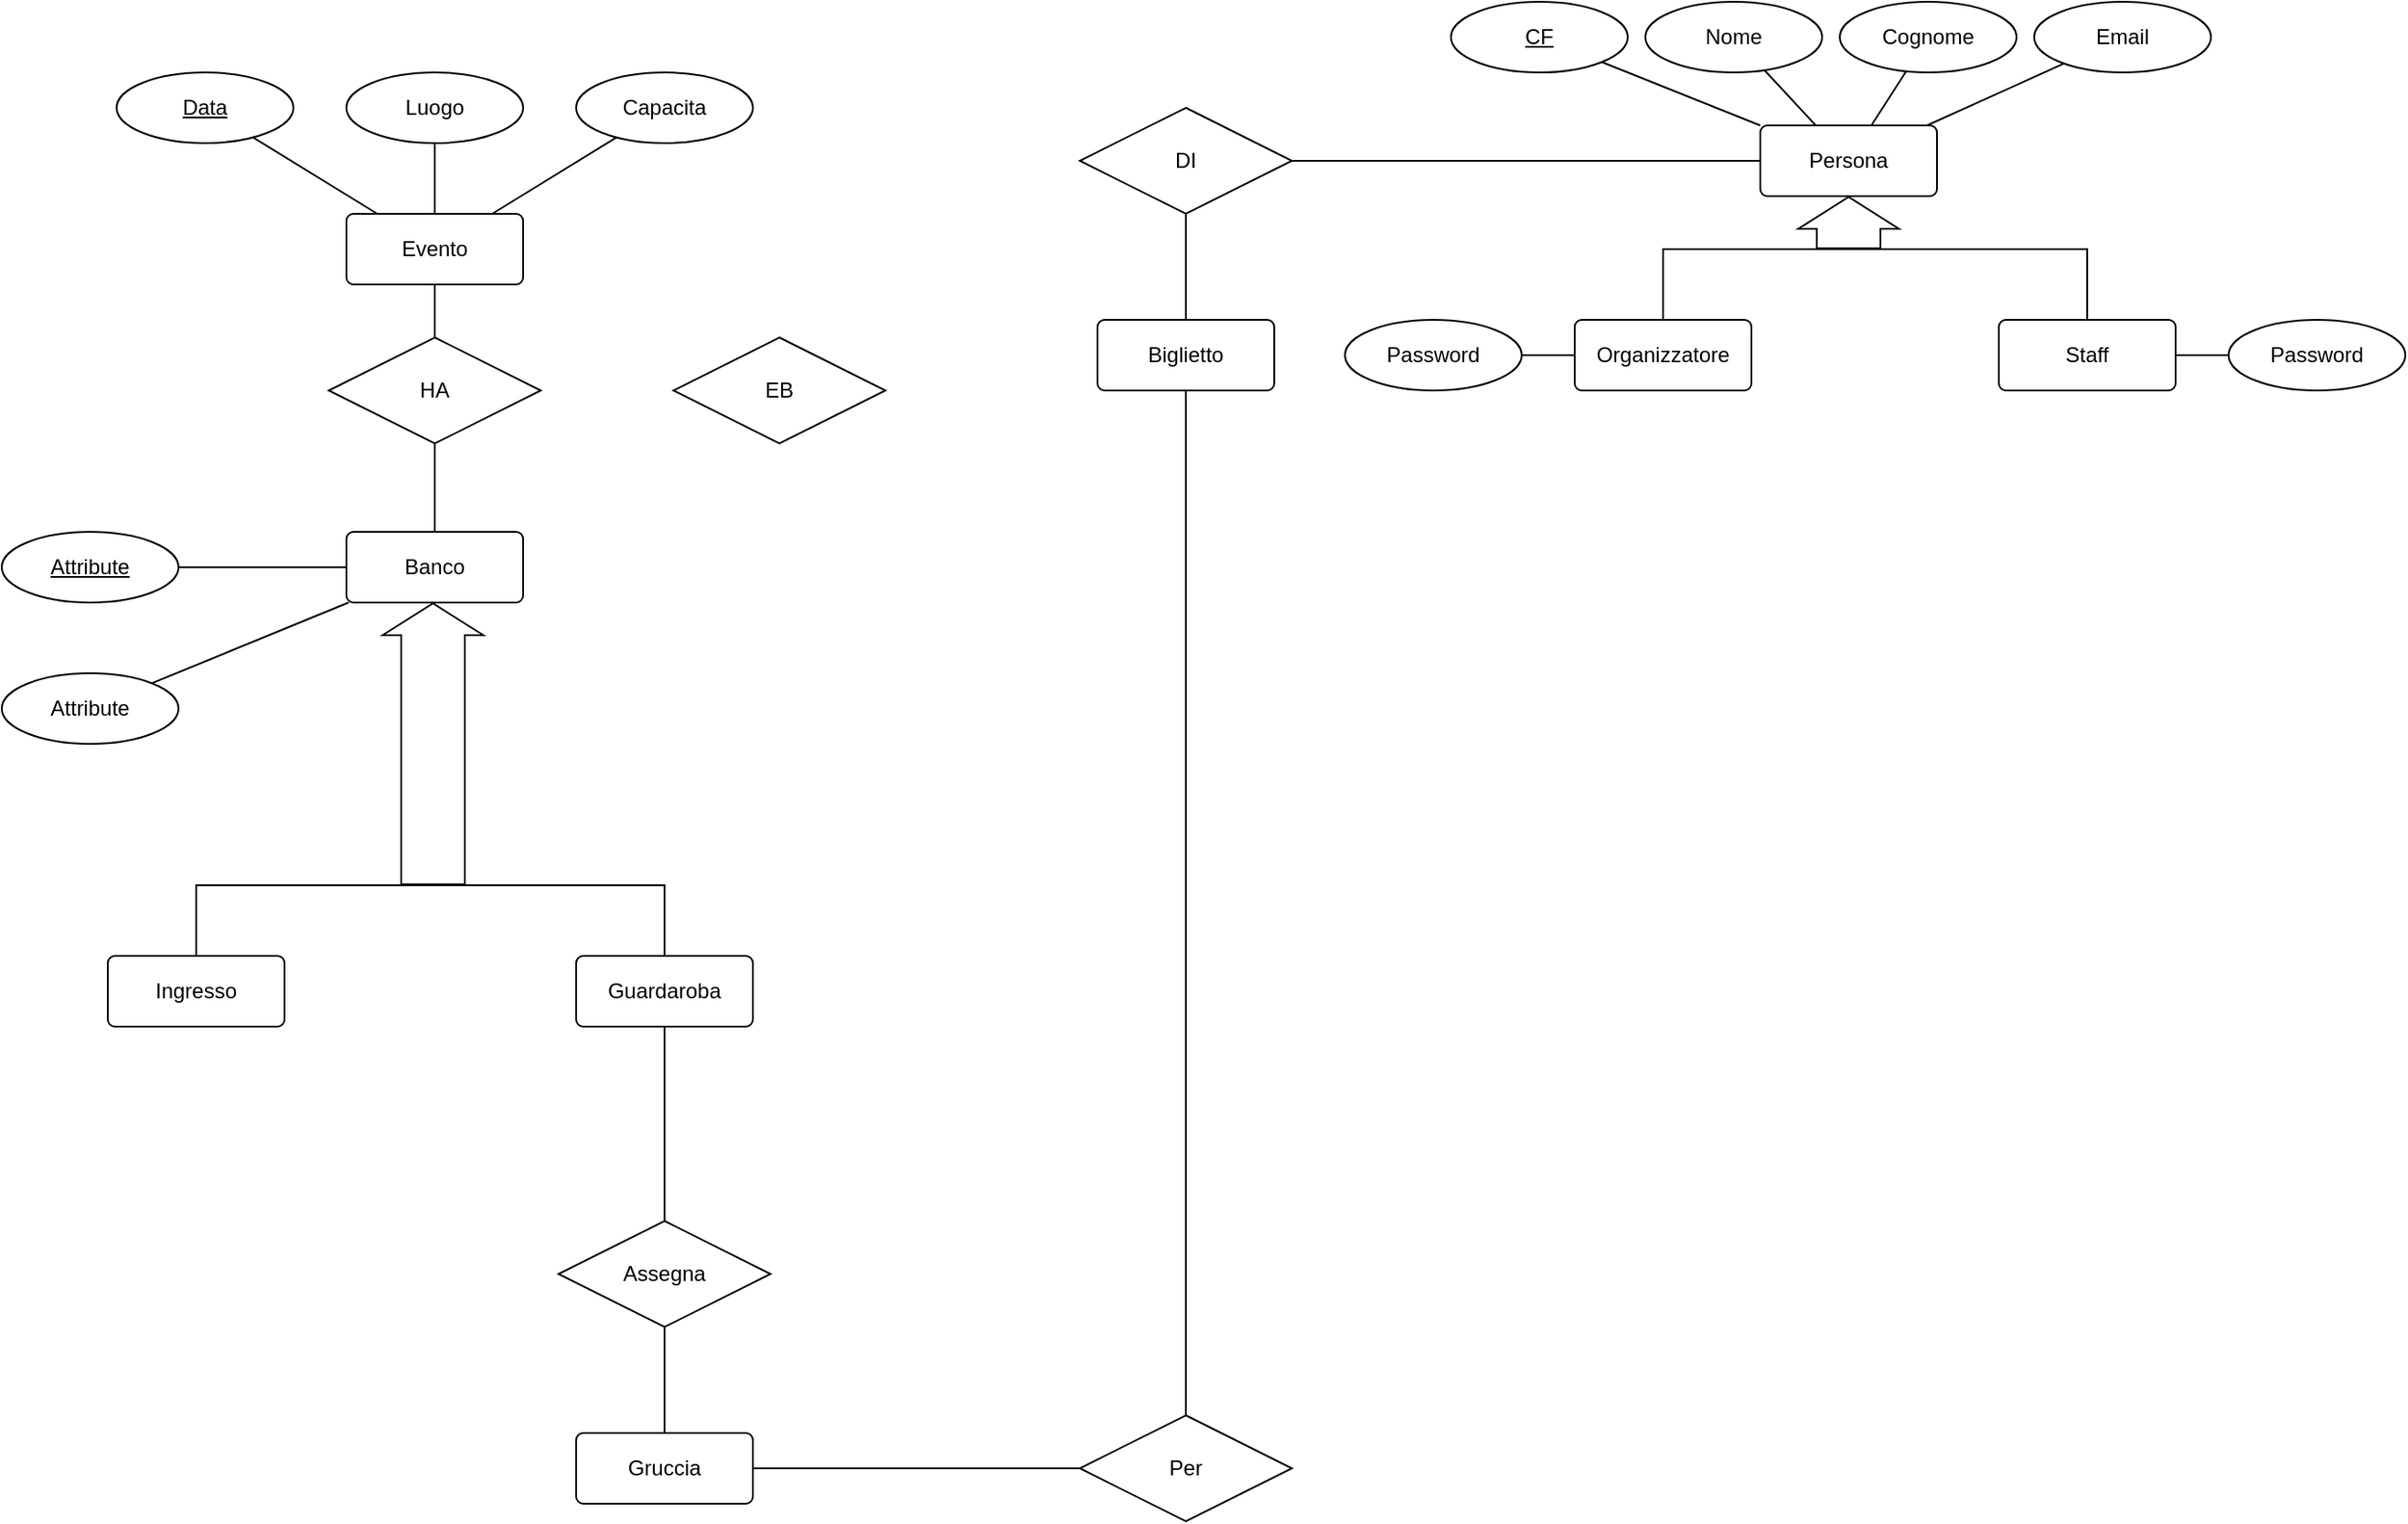 <mxfile version="26.0.1">
  <diagram id="R2lEEEUBdFMjLlhIrx00" name="Page-1">
    <mxGraphModel dx="1626" dy="786" grid="1" gridSize="10" guides="1" tooltips="1" connect="1" arrows="1" fold="1" page="1" pageScale="1" pageWidth="850" pageHeight="1100" math="0" shadow="0" extFonts="Permanent Marker^https://fonts.googleapis.com/css?family=Permanent+Marker">
      <root>
        <mxCell id="0" />
        <mxCell id="1" parent="0" />
        <mxCell id="5F5oQR9xoUEDwheyP2OU-1" value="Evento" style="rounded=1;arcSize=10;whiteSpace=wrap;html=1;align=center;" parent="1" vertex="1">
          <mxGeometry x="375" y="140" width="100" height="40" as="geometry" />
        </mxCell>
        <mxCell id="5F5oQR9xoUEDwheyP2OU-3" value="Luogo" style="ellipse;whiteSpace=wrap;html=1;align=center;" parent="1" vertex="1">
          <mxGeometry x="375" y="60" width="100" height="40" as="geometry" />
        </mxCell>
        <mxCell id="5F5oQR9xoUEDwheyP2OU-4" value="Data" style="ellipse;whiteSpace=wrap;html=1;align=center;fontStyle=4;" parent="1" vertex="1">
          <mxGeometry x="245" y="60" width="100" height="40" as="geometry" />
        </mxCell>
        <mxCell id="5F5oQR9xoUEDwheyP2OU-5" value="Capacita" style="ellipse;whiteSpace=wrap;html=1;align=center;" parent="1" vertex="1">
          <mxGeometry x="505" y="60" width="100" height="40" as="geometry" />
        </mxCell>
        <mxCell id="5F5oQR9xoUEDwheyP2OU-7" value="Attribute" style="ellipse;whiteSpace=wrap;html=1;align=center;fontStyle=4;" parent="1" vertex="1">
          <mxGeometry x="180" y="320" width="100" height="40" as="geometry" />
        </mxCell>
        <mxCell id="5F5oQR9xoUEDwheyP2OU-9" value="Attribute" style="ellipse;whiteSpace=wrap;html=1;align=center;" parent="1" vertex="1">
          <mxGeometry x="180" y="400" width="100" height="40" as="geometry" />
        </mxCell>
        <mxCell id="5F5oQR9xoUEDwheyP2OU-10" value="Banco" style="rounded=1;arcSize=10;whiteSpace=wrap;html=1;align=center;" parent="1" vertex="1">
          <mxGeometry x="375" y="320" width="100" height="40" as="geometry" />
        </mxCell>
        <mxCell id="5F5oQR9xoUEDwheyP2OU-11" value="Guardaroba" style="rounded=1;arcSize=10;whiteSpace=wrap;html=1;align=center;" parent="1" vertex="1">
          <mxGeometry x="505" y="560" width="100" height="40" as="geometry" />
        </mxCell>
        <mxCell id="5F5oQR9xoUEDwheyP2OU-12" value="Ingresso" style="rounded=1;arcSize=10;whiteSpace=wrap;html=1;align=center;" parent="1" vertex="1">
          <mxGeometry x="240" y="560" width="100" height="40" as="geometry" />
        </mxCell>
        <mxCell id="5F5oQR9xoUEDwheyP2OU-13" value="HA" style="shape=rhombus;perimeter=rhombusPerimeter;whiteSpace=wrap;html=1;align=center;" parent="1" vertex="1">
          <mxGeometry x="365" y="210" width="120" height="60" as="geometry" />
        </mxCell>
        <mxCell id="5F5oQR9xoUEDwheyP2OU-14" value="Assegna" style="shape=rhombus;perimeter=rhombusPerimeter;whiteSpace=wrap;html=1;align=center;" parent="1" vertex="1">
          <mxGeometry x="495" y="710" width="120" height="60" as="geometry" />
        </mxCell>
        <mxCell id="5F5oQR9xoUEDwheyP2OU-15" value="Gruccia" style="rounded=1;arcSize=10;whiteSpace=wrap;html=1;align=center;" parent="1" vertex="1">
          <mxGeometry x="505" y="830" width="100" height="40" as="geometry" />
        </mxCell>
        <mxCell id="5F5oQR9xoUEDwheyP2OU-16" value="Per" style="shape=rhombus;perimeter=rhombusPerimeter;whiteSpace=wrap;html=1;align=center;" parent="1" vertex="1">
          <mxGeometry x="790" y="820" width="120" height="60" as="geometry" />
        </mxCell>
        <mxCell id="5F5oQR9xoUEDwheyP2OU-17" value="Biglietto" style="rounded=1;arcSize=10;whiteSpace=wrap;html=1;align=center;" parent="1" vertex="1">
          <mxGeometry x="800" y="200" width="100" height="40" as="geometry" />
        </mxCell>
        <mxCell id="5F5oQR9xoUEDwheyP2OU-19" value="EB" style="shape=rhombus;perimeter=rhombusPerimeter;whiteSpace=wrap;html=1;align=center;" parent="1" vertex="1">
          <mxGeometry x="560" y="210" width="120" height="60" as="geometry" />
        </mxCell>
        <mxCell id="5F5oQR9xoUEDwheyP2OU-20" value="Persona" style="rounded=1;arcSize=10;whiteSpace=wrap;html=1;align=center;" parent="1" vertex="1">
          <mxGeometry x="1175" y="90" width="100" height="40" as="geometry" />
        </mxCell>
        <mxCell id="5F5oQR9xoUEDwheyP2OU-21" value="Organizzatore" style="rounded=1;arcSize=10;whiteSpace=wrap;html=1;align=center;" parent="1" vertex="1">
          <mxGeometry x="1070" y="200" width="100" height="40" as="geometry" />
        </mxCell>
        <mxCell id="5F5oQR9xoUEDwheyP2OU-22" value="Staff" style="rounded=1;arcSize=10;whiteSpace=wrap;html=1;align=center;" parent="1" vertex="1">
          <mxGeometry x="1310" y="200" width="100" height="40" as="geometry" />
        </mxCell>
        <mxCell id="5F5oQR9xoUEDwheyP2OU-23" value="CF" style="ellipse;whiteSpace=wrap;html=1;align=center;fontStyle=4;" parent="1" vertex="1">
          <mxGeometry x="1000" y="20" width="100" height="40" as="geometry" />
        </mxCell>
        <mxCell id="5F5oQR9xoUEDwheyP2OU-24" value="Nome" style="ellipse;whiteSpace=wrap;html=1;align=center;" parent="1" vertex="1">
          <mxGeometry x="1110" y="20" width="100" height="40" as="geometry" />
        </mxCell>
        <mxCell id="5F5oQR9xoUEDwheyP2OU-25" value="Cognome" style="ellipse;whiteSpace=wrap;html=1;align=center;" parent="1" vertex="1">
          <mxGeometry x="1220" y="20" width="100" height="40" as="geometry" />
        </mxCell>
        <mxCell id="5F5oQR9xoUEDwheyP2OU-26" value="DI" style="shape=rhombus;perimeter=rhombusPerimeter;whiteSpace=wrap;html=1;align=center;" parent="1" vertex="1">
          <mxGeometry x="790" y="80" width="120" height="60" as="geometry" />
        </mxCell>
        <mxCell id="C57nEhRPr9zmEdhHjsFl-1" value="Email" style="ellipse;whiteSpace=wrap;html=1;align=center;" vertex="1" parent="1">
          <mxGeometry x="1330" y="20" width="100" height="40" as="geometry" />
        </mxCell>
        <mxCell id="C57nEhRPr9zmEdhHjsFl-2" value="" style="endArrow=none;html=1;rounded=0;" edge="1" parent="1" source="5F5oQR9xoUEDwheyP2OU-20" target="5F5oQR9xoUEDwheyP2OU-23">
          <mxGeometry width="50" height="50" relative="1" as="geometry">
            <mxPoint x="800" y="180" as="sourcePoint" />
            <mxPoint x="850" y="130" as="targetPoint" />
          </mxGeometry>
        </mxCell>
        <mxCell id="C57nEhRPr9zmEdhHjsFl-5" value="" style="endArrow=none;html=1;rounded=0;" edge="1" parent="1" source="5F5oQR9xoUEDwheyP2OU-20" target="C57nEhRPr9zmEdhHjsFl-1">
          <mxGeometry width="50" height="50" relative="1" as="geometry">
            <mxPoint x="1185" y="100" as="sourcePoint" />
            <mxPoint x="1095" y="64" as="targetPoint" />
          </mxGeometry>
        </mxCell>
        <mxCell id="C57nEhRPr9zmEdhHjsFl-6" value="" style="endArrow=none;html=1;rounded=0;" edge="1" parent="1" source="5F5oQR9xoUEDwheyP2OU-20" target="5F5oQR9xoUEDwheyP2OU-25">
          <mxGeometry width="50" height="50" relative="1" as="geometry">
            <mxPoint x="1195" y="110" as="sourcePoint" />
            <mxPoint x="1105" y="74" as="targetPoint" />
          </mxGeometry>
        </mxCell>
        <mxCell id="C57nEhRPr9zmEdhHjsFl-7" value="" style="endArrow=none;html=1;rounded=0;" edge="1" parent="1" source="5F5oQR9xoUEDwheyP2OU-20" target="5F5oQR9xoUEDwheyP2OU-24">
          <mxGeometry width="50" height="50" relative="1" as="geometry">
            <mxPoint x="1205" y="120" as="sourcePoint" />
            <mxPoint x="1115" y="84" as="targetPoint" />
          </mxGeometry>
        </mxCell>
        <mxCell id="C57nEhRPr9zmEdhHjsFl-10" value="" style="shape=flexArrow;endArrow=classic;html=1;rounded=0;width=36;endSize=5.67;" edge="1" parent="1" target="5F5oQR9xoUEDwheyP2OU-20">
          <mxGeometry width="50" height="50" relative="1" as="geometry">
            <mxPoint x="1225" y="160" as="sourcePoint" />
            <mxPoint x="1110" y="160" as="targetPoint" />
          </mxGeometry>
        </mxCell>
        <mxCell id="C57nEhRPr9zmEdhHjsFl-11" value="" style="endArrow=none;html=1;rounded=0;" edge="1" parent="1" source="5F5oQR9xoUEDwheyP2OU-22" target="5F5oQR9xoUEDwheyP2OU-21">
          <mxGeometry width="50" height="50" relative="1" as="geometry">
            <mxPoint x="1360" y="160" as="sourcePoint" />
            <mxPoint x="1080" y="160" as="targetPoint" />
            <Array as="points">
              <mxPoint x="1360" y="160" />
              <mxPoint x="1120" y="160" />
            </Array>
          </mxGeometry>
        </mxCell>
        <mxCell id="C57nEhRPr9zmEdhHjsFl-12" value="Password" style="ellipse;whiteSpace=wrap;html=1;align=center;" vertex="1" parent="1">
          <mxGeometry x="940" y="200" width="100" height="40" as="geometry" />
        </mxCell>
        <mxCell id="C57nEhRPr9zmEdhHjsFl-13" value="Password" style="ellipse;whiteSpace=wrap;html=1;align=center;" vertex="1" parent="1">
          <mxGeometry x="1440" y="200" width="100" height="40" as="geometry" />
        </mxCell>
        <mxCell id="C57nEhRPr9zmEdhHjsFl-14" value="" style="endArrow=none;html=1;rounded=0;" edge="1" parent="1" source="5F5oQR9xoUEDwheyP2OU-21" target="C57nEhRPr9zmEdhHjsFl-12">
          <mxGeometry width="50" height="50" relative="1" as="geometry">
            <mxPoint x="1110" y="306" as="sourcePoint" />
            <mxPoint x="1020" y="270" as="targetPoint" />
          </mxGeometry>
        </mxCell>
        <mxCell id="C57nEhRPr9zmEdhHjsFl-15" value="" style="endArrow=none;html=1;rounded=0;" edge="1" parent="1" source="5F5oQR9xoUEDwheyP2OU-22" target="C57nEhRPr9zmEdhHjsFl-13">
          <mxGeometry width="50" height="50" relative="1" as="geometry">
            <mxPoint x="1400" y="340" as="sourcePoint" />
            <mxPoint x="1478" y="305" as="targetPoint" />
          </mxGeometry>
        </mxCell>
        <mxCell id="C57nEhRPr9zmEdhHjsFl-17" value="" style="endArrow=none;html=1;rounded=0;" edge="1" parent="1" source="5F5oQR9xoUEDwheyP2OU-1" target="5F5oQR9xoUEDwheyP2OU-4">
          <mxGeometry width="50" height="50" relative="1" as="geometry">
            <mxPoint x="1185" y="100" as="sourcePoint" />
            <mxPoint x="1095" y="64" as="targetPoint" />
          </mxGeometry>
        </mxCell>
        <mxCell id="C57nEhRPr9zmEdhHjsFl-18" value="" style="endArrow=none;html=1;rounded=0;" edge="1" parent="1" source="5F5oQR9xoUEDwheyP2OU-10" target="5F5oQR9xoUEDwheyP2OU-9">
          <mxGeometry width="50" height="50" relative="1" as="geometry">
            <mxPoint x="1195" y="120" as="sourcePoint" />
            <mxPoint x="1105" y="84" as="targetPoint" />
          </mxGeometry>
        </mxCell>
        <mxCell id="C57nEhRPr9zmEdhHjsFl-19" value="" style="endArrow=none;html=1;rounded=0;" edge="1" parent="1" source="5F5oQR9xoUEDwheyP2OU-1" target="5F5oQR9xoUEDwheyP2OU-5">
          <mxGeometry width="50" height="50" relative="1" as="geometry">
            <mxPoint x="1205" y="120" as="sourcePoint" />
            <mxPoint x="1115" y="84" as="targetPoint" />
          </mxGeometry>
        </mxCell>
        <mxCell id="C57nEhRPr9zmEdhHjsFl-20" value="" style="endArrow=none;html=1;rounded=0;" edge="1" parent="1" source="5F5oQR9xoUEDwheyP2OU-1" target="5F5oQR9xoUEDwheyP2OU-3">
          <mxGeometry width="50" height="50" relative="1" as="geometry">
            <mxPoint x="1215" y="130" as="sourcePoint" />
            <mxPoint x="1125" y="94" as="targetPoint" />
          </mxGeometry>
        </mxCell>
        <mxCell id="C57nEhRPr9zmEdhHjsFl-21" value="" style="shape=flexArrow;endArrow=classic;html=1;rounded=0;width=36;endSize=5.67;" edge="1" parent="1">
          <mxGeometry width="50" height="50" relative="1" as="geometry">
            <mxPoint x="424" y="520" as="sourcePoint" />
            <mxPoint x="424" y="360" as="targetPoint" />
          </mxGeometry>
        </mxCell>
        <mxCell id="C57nEhRPr9zmEdhHjsFl-23" value="" style="endArrow=none;html=1;rounded=0;" edge="1" parent="1" source="5F5oQR9xoUEDwheyP2OU-10" target="5F5oQR9xoUEDwheyP2OU-7">
          <mxGeometry width="50" height="50" relative="1" as="geometry">
            <mxPoint x="403" y="160" as="sourcePoint" />
            <mxPoint x="332" y="117" as="targetPoint" />
          </mxGeometry>
        </mxCell>
        <mxCell id="C57nEhRPr9zmEdhHjsFl-24" value="" style="endArrow=none;html=1;rounded=0;" edge="1" parent="1" source="5F5oQR9xoUEDwheyP2OU-10" target="5F5oQR9xoUEDwheyP2OU-13">
          <mxGeometry width="50" height="50" relative="1" as="geometry">
            <mxPoint x="385" y="330" as="sourcePoint" />
            <mxPoint x="284" y="309" as="targetPoint" />
          </mxGeometry>
        </mxCell>
        <mxCell id="C57nEhRPr9zmEdhHjsFl-25" value="" style="endArrow=none;html=1;rounded=0;" edge="1" parent="1" source="5F5oQR9xoUEDwheyP2OU-13" target="5F5oQR9xoUEDwheyP2OU-1">
          <mxGeometry width="50" height="50" relative="1" as="geometry">
            <mxPoint x="395" y="340" as="sourcePoint" />
            <mxPoint x="294" y="319" as="targetPoint" />
          </mxGeometry>
        </mxCell>
        <mxCell id="C57nEhRPr9zmEdhHjsFl-26" value="" style="endArrow=none;html=1;rounded=0;" edge="1" parent="1" source="5F5oQR9xoUEDwheyP2OU-11" target="5F5oQR9xoUEDwheyP2OU-12">
          <mxGeometry width="50" height="50" relative="1" as="geometry">
            <mxPoint x="545" y="560" as="sourcePoint" />
            <mxPoint x="305" y="560" as="targetPoint" />
            <Array as="points">
              <mxPoint x="555" y="520" />
              <mxPoint x="290" y="520" />
            </Array>
          </mxGeometry>
        </mxCell>
        <mxCell id="C57nEhRPr9zmEdhHjsFl-27" value="" style="endArrow=none;html=1;rounded=0;" edge="1" parent="1" source="5F5oQR9xoUEDwheyP2OU-11" target="5F5oQR9xoUEDwheyP2OU-14">
          <mxGeometry width="50" height="50" relative="1" as="geometry">
            <mxPoint x="386" y="370" as="sourcePoint" />
            <mxPoint x="275" y="416" as="targetPoint" />
          </mxGeometry>
        </mxCell>
        <mxCell id="C57nEhRPr9zmEdhHjsFl-28" value="" style="endArrow=none;html=1;rounded=0;" edge="1" parent="1" source="5F5oQR9xoUEDwheyP2OU-14" target="5F5oQR9xoUEDwheyP2OU-15">
          <mxGeometry width="50" height="50" relative="1" as="geometry">
            <mxPoint x="565" y="610" as="sourcePoint" />
            <mxPoint x="565" y="720" as="targetPoint" />
          </mxGeometry>
        </mxCell>
        <mxCell id="C57nEhRPr9zmEdhHjsFl-29" value="" style="endArrow=none;html=1;rounded=0;" edge="1" parent="1" source="5F5oQR9xoUEDwheyP2OU-16" target="5F5oQR9xoUEDwheyP2OU-15">
          <mxGeometry width="50" height="50" relative="1" as="geometry">
            <mxPoint x="565" y="780" as="sourcePoint" />
            <mxPoint x="565" y="840" as="targetPoint" />
          </mxGeometry>
        </mxCell>
        <mxCell id="C57nEhRPr9zmEdhHjsFl-30" value="" style="endArrow=none;html=1;rounded=0;" edge="1" parent="1" source="5F5oQR9xoUEDwheyP2OU-17" target="5F5oQR9xoUEDwheyP2OU-16">
          <mxGeometry width="50" height="50" relative="1" as="geometry">
            <mxPoint x="575" y="790" as="sourcePoint" />
            <mxPoint x="575" y="850" as="targetPoint" />
          </mxGeometry>
        </mxCell>
        <mxCell id="C57nEhRPr9zmEdhHjsFl-31" value="" style="endArrow=none;html=1;rounded=0;" edge="1" parent="1" source="5F5oQR9xoUEDwheyP2OU-26" target="5F5oQR9xoUEDwheyP2OU-17">
          <mxGeometry width="50" height="50" relative="1" as="geometry">
            <mxPoint x="585" y="800" as="sourcePoint" />
            <mxPoint x="585" y="860" as="targetPoint" />
          </mxGeometry>
        </mxCell>
        <mxCell id="C57nEhRPr9zmEdhHjsFl-32" value="" style="endArrow=none;html=1;rounded=0;" edge="1" parent="1" source="5F5oQR9xoUEDwheyP2OU-26" target="5F5oQR9xoUEDwheyP2OU-20">
          <mxGeometry width="50" height="50" relative="1" as="geometry">
            <mxPoint x="595" y="810" as="sourcePoint" />
            <mxPoint x="595" y="870" as="targetPoint" />
          </mxGeometry>
        </mxCell>
      </root>
    </mxGraphModel>
  </diagram>
</mxfile>
